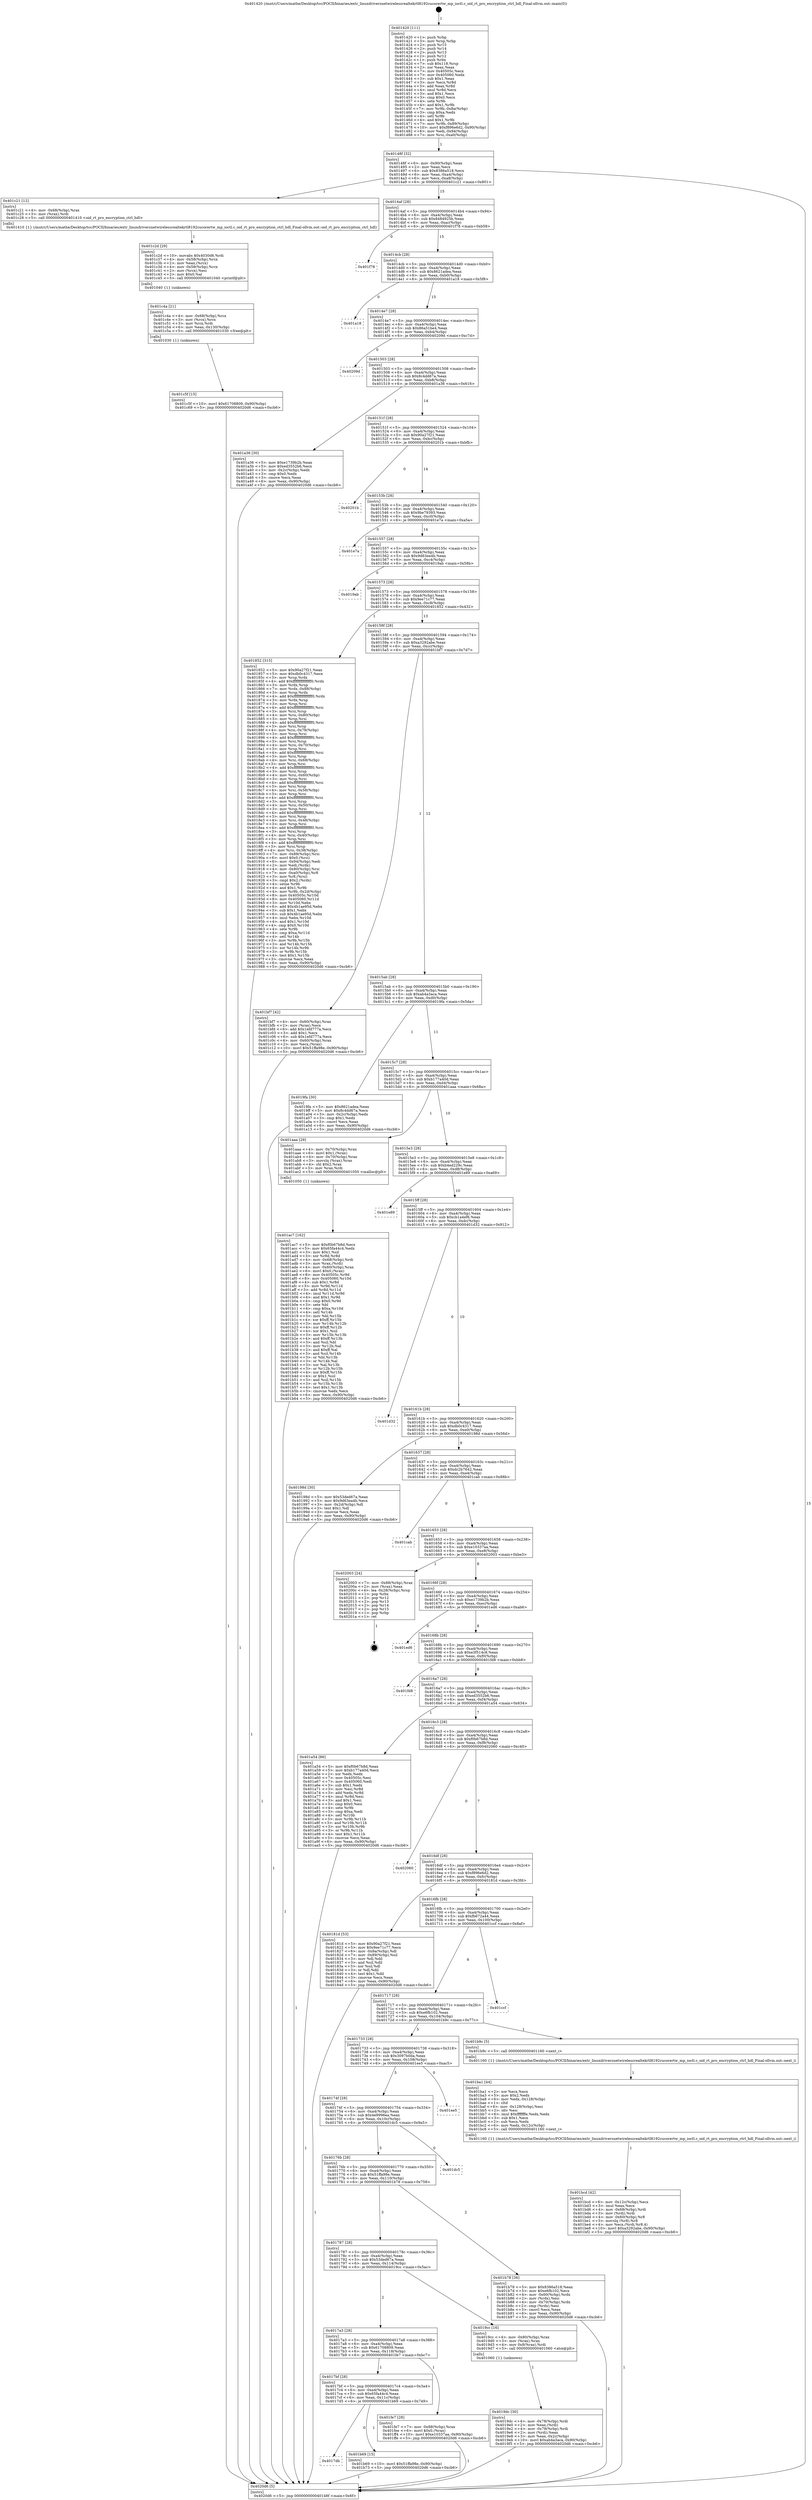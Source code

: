 digraph "0x401420" {
  label = "0x401420 (/mnt/c/Users/mathe/Desktop/tcc/POCII/binaries/extr_linuxdriversnetwirelessrealtekrtl8192cucorertw_mp_ioctl.c_oid_rt_pro_encryption_ctrl_hdl_Final-ollvm.out::main(0))"
  labelloc = "t"
  node[shape=record]

  Entry [label="",width=0.3,height=0.3,shape=circle,fillcolor=black,style=filled]
  "0x40148f" [label="{
     0x40148f [32]\l
     | [instrs]\l
     &nbsp;&nbsp;0x40148f \<+6\>: mov -0x90(%rbp),%eax\l
     &nbsp;&nbsp;0x401495 \<+2\>: mov %eax,%ecx\l
     &nbsp;&nbsp;0x401497 \<+6\>: sub $0x8386a518,%ecx\l
     &nbsp;&nbsp;0x40149d \<+6\>: mov %eax,-0xa4(%rbp)\l
     &nbsp;&nbsp;0x4014a3 \<+6\>: mov %ecx,-0xa8(%rbp)\l
     &nbsp;&nbsp;0x4014a9 \<+6\>: je 0000000000401c21 \<main+0x801\>\l
  }"]
  "0x401c21" [label="{
     0x401c21 [12]\l
     | [instrs]\l
     &nbsp;&nbsp;0x401c21 \<+4\>: mov -0x68(%rbp),%rax\l
     &nbsp;&nbsp;0x401c25 \<+3\>: mov (%rax),%rdi\l
     &nbsp;&nbsp;0x401c28 \<+5\>: call 0000000000401410 \<oid_rt_pro_encryption_ctrl_hdl\>\l
     | [calls]\l
     &nbsp;&nbsp;0x401410 \{1\} (/mnt/c/Users/mathe/Desktop/tcc/POCII/binaries/extr_linuxdriversnetwirelessrealtekrtl8192cucorertw_mp_ioctl.c_oid_rt_pro_encryption_ctrl_hdl_Final-ollvm.out::oid_rt_pro_encryption_ctrl_hdl)\l
  }"]
  "0x4014af" [label="{
     0x4014af [28]\l
     | [instrs]\l
     &nbsp;&nbsp;0x4014af \<+5\>: jmp 00000000004014b4 \<main+0x94\>\l
     &nbsp;&nbsp;0x4014b4 \<+6\>: mov -0xa4(%rbp),%eax\l
     &nbsp;&nbsp;0x4014ba \<+5\>: sub $0x8484925b,%eax\l
     &nbsp;&nbsp;0x4014bf \<+6\>: mov %eax,-0xac(%rbp)\l
     &nbsp;&nbsp;0x4014c5 \<+6\>: je 0000000000401f78 \<main+0xb58\>\l
  }"]
  Exit [label="",width=0.3,height=0.3,shape=circle,fillcolor=black,style=filled,peripheries=2]
  "0x401f78" [label="{
     0x401f78\l
  }", style=dashed]
  "0x4014cb" [label="{
     0x4014cb [28]\l
     | [instrs]\l
     &nbsp;&nbsp;0x4014cb \<+5\>: jmp 00000000004014d0 \<main+0xb0\>\l
     &nbsp;&nbsp;0x4014d0 \<+6\>: mov -0xa4(%rbp),%eax\l
     &nbsp;&nbsp;0x4014d6 \<+5\>: sub $0x8621adea,%eax\l
     &nbsp;&nbsp;0x4014db \<+6\>: mov %eax,-0xb0(%rbp)\l
     &nbsp;&nbsp;0x4014e1 \<+6\>: je 0000000000401a18 \<main+0x5f8\>\l
  }"]
  "0x401c5f" [label="{
     0x401c5f [15]\l
     | [instrs]\l
     &nbsp;&nbsp;0x401c5f \<+10\>: movl $0x61708809,-0x90(%rbp)\l
     &nbsp;&nbsp;0x401c69 \<+5\>: jmp 00000000004020d6 \<main+0xcb6\>\l
  }"]
  "0x401a18" [label="{
     0x401a18\l
  }", style=dashed]
  "0x4014e7" [label="{
     0x4014e7 [28]\l
     | [instrs]\l
     &nbsp;&nbsp;0x4014e7 \<+5\>: jmp 00000000004014ec \<main+0xcc\>\l
     &nbsp;&nbsp;0x4014ec \<+6\>: mov -0xa4(%rbp),%eax\l
     &nbsp;&nbsp;0x4014f2 \<+5\>: sub $0x86a51be4,%eax\l
     &nbsp;&nbsp;0x4014f7 \<+6\>: mov %eax,-0xb4(%rbp)\l
     &nbsp;&nbsp;0x4014fd \<+6\>: je 000000000040209d \<main+0xc7d\>\l
  }"]
  "0x401c4a" [label="{
     0x401c4a [21]\l
     | [instrs]\l
     &nbsp;&nbsp;0x401c4a \<+4\>: mov -0x68(%rbp),%rcx\l
     &nbsp;&nbsp;0x401c4e \<+3\>: mov (%rcx),%rcx\l
     &nbsp;&nbsp;0x401c51 \<+3\>: mov %rcx,%rdi\l
     &nbsp;&nbsp;0x401c54 \<+6\>: mov %eax,-0x130(%rbp)\l
     &nbsp;&nbsp;0x401c5a \<+5\>: call 0000000000401030 \<free@plt\>\l
     | [calls]\l
     &nbsp;&nbsp;0x401030 \{1\} (unknown)\l
  }"]
  "0x40209d" [label="{
     0x40209d\l
  }", style=dashed]
  "0x401503" [label="{
     0x401503 [28]\l
     | [instrs]\l
     &nbsp;&nbsp;0x401503 \<+5\>: jmp 0000000000401508 \<main+0xe8\>\l
     &nbsp;&nbsp;0x401508 \<+6\>: mov -0xa4(%rbp),%eax\l
     &nbsp;&nbsp;0x40150e \<+5\>: sub $0x8c4dd67a,%eax\l
     &nbsp;&nbsp;0x401513 \<+6\>: mov %eax,-0xb8(%rbp)\l
     &nbsp;&nbsp;0x401519 \<+6\>: je 0000000000401a36 \<main+0x616\>\l
  }"]
  "0x401c2d" [label="{
     0x401c2d [29]\l
     | [instrs]\l
     &nbsp;&nbsp;0x401c2d \<+10\>: movabs $0x4030d6,%rdi\l
     &nbsp;&nbsp;0x401c37 \<+4\>: mov -0x58(%rbp),%rcx\l
     &nbsp;&nbsp;0x401c3b \<+2\>: mov %eax,(%rcx)\l
     &nbsp;&nbsp;0x401c3d \<+4\>: mov -0x58(%rbp),%rcx\l
     &nbsp;&nbsp;0x401c41 \<+2\>: mov (%rcx),%esi\l
     &nbsp;&nbsp;0x401c43 \<+2\>: mov $0x0,%al\l
     &nbsp;&nbsp;0x401c45 \<+5\>: call 0000000000401040 \<printf@plt\>\l
     | [calls]\l
     &nbsp;&nbsp;0x401040 \{1\} (unknown)\l
  }"]
  "0x401a36" [label="{
     0x401a36 [30]\l
     | [instrs]\l
     &nbsp;&nbsp;0x401a36 \<+5\>: mov $0xe1739b2b,%eax\l
     &nbsp;&nbsp;0x401a3b \<+5\>: mov $0xed3552b6,%ecx\l
     &nbsp;&nbsp;0x401a40 \<+3\>: mov -0x2c(%rbp),%edx\l
     &nbsp;&nbsp;0x401a43 \<+3\>: cmp $0x0,%edx\l
     &nbsp;&nbsp;0x401a46 \<+3\>: cmove %ecx,%eax\l
     &nbsp;&nbsp;0x401a49 \<+6\>: mov %eax,-0x90(%rbp)\l
     &nbsp;&nbsp;0x401a4f \<+5\>: jmp 00000000004020d6 \<main+0xcb6\>\l
  }"]
  "0x40151f" [label="{
     0x40151f [28]\l
     | [instrs]\l
     &nbsp;&nbsp;0x40151f \<+5\>: jmp 0000000000401524 \<main+0x104\>\l
     &nbsp;&nbsp;0x401524 \<+6\>: mov -0xa4(%rbp),%eax\l
     &nbsp;&nbsp;0x40152a \<+5\>: sub $0x90a27f21,%eax\l
     &nbsp;&nbsp;0x40152f \<+6\>: mov %eax,-0xbc(%rbp)\l
     &nbsp;&nbsp;0x401535 \<+6\>: je 000000000040201b \<main+0xbfb\>\l
  }"]
  "0x401bcd" [label="{
     0x401bcd [42]\l
     | [instrs]\l
     &nbsp;&nbsp;0x401bcd \<+6\>: mov -0x12c(%rbp),%ecx\l
     &nbsp;&nbsp;0x401bd3 \<+3\>: imul %eax,%ecx\l
     &nbsp;&nbsp;0x401bd6 \<+4\>: mov -0x68(%rbp),%rdi\l
     &nbsp;&nbsp;0x401bda \<+3\>: mov (%rdi),%rdi\l
     &nbsp;&nbsp;0x401bdd \<+4\>: mov -0x60(%rbp),%r8\l
     &nbsp;&nbsp;0x401be1 \<+3\>: movslq (%r8),%r8\l
     &nbsp;&nbsp;0x401be4 \<+4\>: mov %ecx,(%rdi,%r8,4)\l
     &nbsp;&nbsp;0x401be8 \<+10\>: movl $0xa3292abe,-0x90(%rbp)\l
     &nbsp;&nbsp;0x401bf2 \<+5\>: jmp 00000000004020d6 \<main+0xcb6\>\l
  }"]
  "0x40201b" [label="{
     0x40201b\l
  }", style=dashed]
  "0x40153b" [label="{
     0x40153b [28]\l
     | [instrs]\l
     &nbsp;&nbsp;0x40153b \<+5\>: jmp 0000000000401540 \<main+0x120\>\l
     &nbsp;&nbsp;0x401540 \<+6\>: mov -0xa4(%rbp),%eax\l
     &nbsp;&nbsp;0x401546 \<+5\>: sub $0x9be79393,%eax\l
     &nbsp;&nbsp;0x40154b \<+6\>: mov %eax,-0xc0(%rbp)\l
     &nbsp;&nbsp;0x401551 \<+6\>: je 0000000000401e7a \<main+0xa5a\>\l
  }"]
  "0x401ba1" [label="{
     0x401ba1 [44]\l
     | [instrs]\l
     &nbsp;&nbsp;0x401ba1 \<+2\>: xor %ecx,%ecx\l
     &nbsp;&nbsp;0x401ba3 \<+5\>: mov $0x2,%edx\l
     &nbsp;&nbsp;0x401ba8 \<+6\>: mov %edx,-0x128(%rbp)\l
     &nbsp;&nbsp;0x401bae \<+1\>: cltd\l
     &nbsp;&nbsp;0x401baf \<+6\>: mov -0x128(%rbp),%esi\l
     &nbsp;&nbsp;0x401bb5 \<+2\>: idiv %esi\l
     &nbsp;&nbsp;0x401bb7 \<+6\>: imul $0xfffffffe,%edx,%edx\l
     &nbsp;&nbsp;0x401bbd \<+3\>: sub $0x1,%ecx\l
     &nbsp;&nbsp;0x401bc0 \<+2\>: sub %ecx,%edx\l
     &nbsp;&nbsp;0x401bc2 \<+6\>: mov %edx,-0x12c(%rbp)\l
     &nbsp;&nbsp;0x401bc8 \<+5\>: call 0000000000401160 \<next_i\>\l
     | [calls]\l
     &nbsp;&nbsp;0x401160 \{1\} (/mnt/c/Users/mathe/Desktop/tcc/POCII/binaries/extr_linuxdriversnetwirelessrealtekrtl8192cucorertw_mp_ioctl.c_oid_rt_pro_encryption_ctrl_hdl_Final-ollvm.out::next_i)\l
  }"]
  "0x401e7a" [label="{
     0x401e7a\l
  }", style=dashed]
  "0x401557" [label="{
     0x401557 [28]\l
     | [instrs]\l
     &nbsp;&nbsp;0x401557 \<+5\>: jmp 000000000040155c \<main+0x13c\>\l
     &nbsp;&nbsp;0x40155c \<+6\>: mov -0xa4(%rbp),%eax\l
     &nbsp;&nbsp;0x401562 \<+5\>: sub $0x9d63ea4b,%eax\l
     &nbsp;&nbsp;0x401567 \<+6\>: mov %eax,-0xc4(%rbp)\l
     &nbsp;&nbsp;0x40156d \<+6\>: je 00000000004019ab \<main+0x58b\>\l
  }"]
  "0x4017db" [label="{
     0x4017db\l
  }", style=dashed]
  "0x4019ab" [label="{
     0x4019ab\l
  }", style=dashed]
  "0x401573" [label="{
     0x401573 [28]\l
     | [instrs]\l
     &nbsp;&nbsp;0x401573 \<+5\>: jmp 0000000000401578 \<main+0x158\>\l
     &nbsp;&nbsp;0x401578 \<+6\>: mov -0xa4(%rbp),%eax\l
     &nbsp;&nbsp;0x40157e \<+5\>: sub $0x9ee71c77,%eax\l
     &nbsp;&nbsp;0x401583 \<+6\>: mov %eax,-0xc8(%rbp)\l
     &nbsp;&nbsp;0x401589 \<+6\>: je 0000000000401852 \<main+0x432\>\l
  }"]
  "0x401b69" [label="{
     0x401b69 [15]\l
     | [instrs]\l
     &nbsp;&nbsp;0x401b69 \<+10\>: movl $0x51ffa98e,-0x90(%rbp)\l
     &nbsp;&nbsp;0x401b73 \<+5\>: jmp 00000000004020d6 \<main+0xcb6\>\l
  }"]
  "0x401852" [label="{
     0x401852 [315]\l
     | [instrs]\l
     &nbsp;&nbsp;0x401852 \<+5\>: mov $0x90a27f21,%eax\l
     &nbsp;&nbsp;0x401857 \<+5\>: mov $0xdb0c4317,%ecx\l
     &nbsp;&nbsp;0x40185c \<+3\>: mov %rsp,%rdx\l
     &nbsp;&nbsp;0x40185f \<+4\>: add $0xfffffffffffffff0,%rdx\l
     &nbsp;&nbsp;0x401863 \<+3\>: mov %rdx,%rsp\l
     &nbsp;&nbsp;0x401866 \<+7\>: mov %rdx,-0x88(%rbp)\l
     &nbsp;&nbsp;0x40186d \<+3\>: mov %rsp,%rdx\l
     &nbsp;&nbsp;0x401870 \<+4\>: add $0xfffffffffffffff0,%rdx\l
     &nbsp;&nbsp;0x401874 \<+3\>: mov %rdx,%rsp\l
     &nbsp;&nbsp;0x401877 \<+3\>: mov %rsp,%rsi\l
     &nbsp;&nbsp;0x40187a \<+4\>: add $0xfffffffffffffff0,%rsi\l
     &nbsp;&nbsp;0x40187e \<+3\>: mov %rsi,%rsp\l
     &nbsp;&nbsp;0x401881 \<+4\>: mov %rsi,-0x80(%rbp)\l
     &nbsp;&nbsp;0x401885 \<+3\>: mov %rsp,%rsi\l
     &nbsp;&nbsp;0x401888 \<+4\>: add $0xfffffffffffffff0,%rsi\l
     &nbsp;&nbsp;0x40188c \<+3\>: mov %rsi,%rsp\l
     &nbsp;&nbsp;0x40188f \<+4\>: mov %rsi,-0x78(%rbp)\l
     &nbsp;&nbsp;0x401893 \<+3\>: mov %rsp,%rsi\l
     &nbsp;&nbsp;0x401896 \<+4\>: add $0xfffffffffffffff0,%rsi\l
     &nbsp;&nbsp;0x40189a \<+3\>: mov %rsi,%rsp\l
     &nbsp;&nbsp;0x40189d \<+4\>: mov %rsi,-0x70(%rbp)\l
     &nbsp;&nbsp;0x4018a1 \<+3\>: mov %rsp,%rsi\l
     &nbsp;&nbsp;0x4018a4 \<+4\>: add $0xfffffffffffffff0,%rsi\l
     &nbsp;&nbsp;0x4018a8 \<+3\>: mov %rsi,%rsp\l
     &nbsp;&nbsp;0x4018ab \<+4\>: mov %rsi,-0x68(%rbp)\l
     &nbsp;&nbsp;0x4018af \<+3\>: mov %rsp,%rsi\l
     &nbsp;&nbsp;0x4018b2 \<+4\>: add $0xfffffffffffffff0,%rsi\l
     &nbsp;&nbsp;0x4018b6 \<+3\>: mov %rsi,%rsp\l
     &nbsp;&nbsp;0x4018b9 \<+4\>: mov %rsi,-0x60(%rbp)\l
     &nbsp;&nbsp;0x4018bd \<+3\>: mov %rsp,%rsi\l
     &nbsp;&nbsp;0x4018c0 \<+4\>: add $0xfffffffffffffff0,%rsi\l
     &nbsp;&nbsp;0x4018c4 \<+3\>: mov %rsi,%rsp\l
     &nbsp;&nbsp;0x4018c7 \<+4\>: mov %rsi,-0x58(%rbp)\l
     &nbsp;&nbsp;0x4018cb \<+3\>: mov %rsp,%rsi\l
     &nbsp;&nbsp;0x4018ce \<+4\>: add $0xfffffffffffffff0,%rsi\l
     &nbsp;&nbsp;0x4018d2 \<+3\>: mov %rsi,%rsp\l
     &nbsp;&nbsp;0x4018d5 \<+4\>: mov %rsi,-0x50(%rbp)\l
     &nbsp;&nbsp;0x4018d9 \<+3\>: mov %rsp,%rsi\l
     &nbsp;&nbsp;0x4018dc \<+4\>: add $0xfffffffffffffff0,%rsi\l
     &nbsp;&nbsp;0x4018e0 \<+3\>: mov %rsi,%rsp\l
     &nbsp;&nbsp;0x4018e3 \<+4\>: mov %rsi,-0x48(%rbp)\l
     &nbsp;&nbsp;0x4018e7 \<+3\>: mov %rsp,%rsi\l
     &nbsp;&nbsp;0x4018ea \<+4\>: add $0xfffffffffffffff0,%rsi\l
     &nbsp;&nbsp;0x4018ee \<+3\>: mov %rsi,%rsp\l
     &nbsp;&nbsp;0x4018f1 \<+4\>: mov %rsi,-0x40(%rbp)\l
     &nbsp;&nbsp;0x4018f5 \<+3\>: mov %rsp,%rsi\l
     &nbsp;&nbsp;0x4018f8 \<+4\>: add $0xfffffffffffffff0,%rsi\l
     &nbsp;&nbsp;0x4018fc \<+3\>: mov %rsi,%rsp\l
     &nbsp;&nbsp;0x4018ff \<+4\>: mov %rsi,-0x38(%rbp)\l
     &nbsp;&nbsp;0x401903 \<+7\>: mov -0x88(%rbp),%rsi\l
     &nbsp;&nbsp;0x40190a \<+6\>: movl $0x0,(%rsi)\l
     &nbsp;&nbsp;0x401910 \<+6\>: mov -0x94(%rbp),%edi\l
     &nbsp;&nbsp;0x401916 \<+2\>: mov %edi,(%rdx)\l
     &nbsp;&nbsp;0x401918 \<+4\>: mov -0x80(%rbp),%rsi\l
     &nbsp;&nbsp;0x40191c \<+7\>: mov -0xa0(%rbp),%r8\l
     &nbsp;&nbsp;0x401923 \<+3\>: mov %r8,(%rsi)\l
     &nbsp;&nbsp;0x401926 \<+3\>: cmpl $0x2,(%rdx)\l
     &nbsp;&nbsp;0x401929 \<+4\>: setne %r9b\l
     &nbsp;&nbsp;0x40192d \<+4\>: and $0x1,%r9b\l
     &nbsp;&nbsp;0x401931 \<+4\>: mov %r9b,-0x2d(%rbp)\l
     &nbsp;&nbsp;0x401935 \<+8\>: mov 0x40505c,%r10d\l
     &nbsp;&nbsp;0x40193d \<+8\>: mov 0x405060,%r11d\l
     &nbsp;&nbsp;0x401945 \<+3\>: mov %r10d,%ebx\l
     &nbsp;&nbsp;0x401948 \<+6\>: add $0x4b1ae95d,%ebx\l
     &nbsp;&nbsp;0x40194e \<+3\>: sub $0x1,%ebx\l
     &nbsp;&nbsp;0x401951 \<+6\>: sub $0x4b1ae95d,%ebx\l
     &nbsp;&nbsp;0x401957 \<+4\>: imul %ebx,%r10d\l
     &nbsp;&nbsp;0x40195b \<+4\>: and $0x1,%r10d\l
     &nbsp;&nbsp;0x40195f \<+4\>: cmp $0x0,%r10d\l
     &nbsp;&nbsp;0x401963 \<+4\>: sete %r9b\l
     &nbsp;&nbsp;0x401967 \<+4\>: cmp $0xa,%r11d\l
     &nbsp;&nbsp;0x40196b \<+4\>: setl %r14b\l
     &nbsp;&nbsp;0x40196f \<+3\>: mov %r9b,%r15b\l
     &nbsp;&nbsp;0x401972 \<+3\>: and %r14b,%r15b\l
     &nbsp;&nbsp;0x401975 \<+3\>: xor %r14b,%r9b\l
     &nbsp;&nbsp;0x401978 \<+3\>: or %r9b,%r15b\l
     &nbsp;&nbsp;0x40197b \<+4\>: test $0x1,%r15b\l
     &nbsp;&nbsp;0x40197f \<+3\>: cmovne %ecx,%eax\l
     &nbsp;&nbsp;0x401982 \<+6\>: mov %eax,-0x90(%rbp)\l
     &nbsp;&nbsp;0x401988 \<+5\>: jmp 00000000004020d6 \<main+0xcb6\>\l
  }"]
  "0x40158f" [label="{
     0x40158f [28]\l
     | [instrs]\l
     &nbsp;&nbsp;0x40158f \<+5\>: jmp 0000000000401594 \<main+0x174\>\l
     &nbsp;&nbsp;0x401594 \<+6\>: mov -0xa4(%rbp),%eax\l
     &nbsp;&nbsp;0x40159a \<+5\>: sub $0xa3292abe,%eax\l
     &nbsp;&nbsp;0x40159f \<+6\>: mov %eax,-0xcc(%rbp)\l
     &nbsp;&nbsp;0x4015a5 \<+6\>: je 0000000000401bf7 \<main+0x7d7\>\l
  }"]
  "0x4017bf" [label="{
     0x4017bf [28]\l
     | [instrs]\l
     &nbsp;&nbsp;0x4017bf \<+5\>: jmp 00000000004017c4 \<main+0x3a4\>\l
     &nbsp;&nbsp;0x4017c4 \<+6\>: mov -0xa4(%rbp),%eax\l
     &nbsp;&nbsp;0x4017ca \<+5\>: sub $0x65fa44c4,%eax\l
     &nbsp;&nbsp;0x4017cf \<+6\>: mov %eax,-0x11c(%rbp)\l
     &nbsp;&nbsp;0x4017d5 \<+6\>: je 0000000000401b69 \<main+0x749\>\l
  }"]
  "0x401bf7" [label="{
     0x401bf7 [42]\l
     | [instrs]\l
     &nbsp;&nbsp;0x401bf7 \<+4\>: mov -0x60(%rbp),%rax\l
     &nbsp;&nbsp;0x401bfb \<+2\>: mov (%rax),%ecx\l
     &nbsp;&nbsp;0x401bfd \<+6\>: add $0x1efd777a,%ecx\l
     &nbsp;&nbsp;0x401c03 \<+3\>: add $0x1,%ecx\l
     &nbsp;&nbsp;0x401c06 \<+6\>: sub $0x1efd777a,%ecx\l
     &nbsp;&nbsp;0x401c0c \<+4\>: mov -0x60(%rbp),%rax\l
     &nbsp;&nbsp;0x401c10 \<+2\>: mov %ecx,(%rax)\l
     &nbsp;&nbsp;0x401c12 \<+10\>: movl $0x51ffa98e,-0x90(%rbp)\l
     &nbsp;&nbsp;0x401c1c \<+5\>: jmp 00000000004020d6 \<main+0xcb6\>\l
  }"]
  "0x4015ab" [label="{
     0x4015ab [28]\l
     | [instrs]\l
     &nbsp;&nbsp;0x4015ab \<+5\>: jmp 00000000004015b0 \<main+0x190\>\l
     &nbsp;&nbsp;0x4015b0 \<+6\>: mov -0xa4(%rbp),%eax\l
     &nbsp;&nbsp;0x4015b6 \<+5\>: sub $0xab4a3aca,%eax\l
     &nbsp;&nbsp;0x4015bb \<+6\>: mov %eax,-0xd0(%rbp)\l
     &nbsp;&nbsp;0x4015c1 \<+6\>: je 00000000004019fa \<main+0x5da\>\l
  }"]
  "0x401fe7" [label="{
     0x401fe7 [28]\l
     | [instrs]\l
     &nbsp;&nbsp;0x401fe7 \<+7\>: mov -0x88(%rbp),%rax\l
     &nbsp;&nbsp;0x401fee \<+6\>: movl $0x0,(%rax)\l
     &nbsp;&nbsp;0x401ff4 \<+10\>: movl $0xe10337aa,-0x90(%rbp)\l
     &nbsp;&nbsp;0x401ffe \<+5\>: jmp 00000000004020d6 \<main+0xcb6\>\l
  }"]
  "0x4019fa" [label="{
     0x4019fa [30]\l
     | [instrs]\l
     &nbsp;&nbsp;0x4019fa \<+5\>: mov $0x8621adea,%eax\l
     &nbsp;&nbsp;0x4019ff \<+5\>: mov $0x8c4dd67a,%ecx\l
     &nbsp;&nbsp;0x401a04 \<+3\>: mov -0x2c(%rbp),%edx\l
     &nbsp;&nbsp;0x401a07 \<+3\>: cmp $0x1,%edx\l
     &nbsp;&nbsp;0x401a0a \<+3\>: cmovl %ecx,%eax\l
     &nbsp;&nbsp;0x401a0d \<+6\>: mov %eax,-0x90(%rbp)\l
     &nbsp;&nbsp;0x401a13 \<+5\>: jmp 00000000004020d6 \<main+0xcb6\>\l
  }"]
  "0x4015c7" [label="{
     0x4015c7 [28]\l
     | [instrs]\l
     &nbsp;&nbsp;0x4015c7 \<+5\>: jmp 00000000004015cc \<main+0x1ac\>\l
     &nbsp;&nbsp;0x4015cc \<+6\>: mov -0xa4(%rbp),%eax\l
     &nbsp;&nbsp;0x4015d2 \<+5\>: sub $0xb177a40d,%eax\l
     &nbsp;&nbsp;0x4015d7 \<+6\>: mov %eax,-0xd4(%rbp)\l
     &nbsp;&nbsp;0x4015dd \<+6\>: je 0000000000401aaa \<main+0x68a\>\l
  }"]
  "0x401ac7" [label="{
     0x401ac7 [162]\l
     | [instrs]\l
     &nbsp;&nbsp;0x401ac7 \<+5\>: mov $0xf0b67b8d,%ecx\l
     &nbsp;&nbsp;0x401acc \<+5\>: mov $0x65fa44c4,%edx\l
     &nbsp;&nbsp;0x401ad1 \<+3\>: mov $0x1,%sil\l
     &nbsp;&nbsp;0x401ad4 \<+3\>: xor %r8d,%r8d\l
     &nbsp;&nbsp;0x401ad7 \<+4\>: mov -0x68(%rbp),%rdi\l
     &nbsp;&nbsp;0x401adb \<+3\>: mov %rax,(%rdi)\l
     &nbsp;&nbsp;0x401ade \<+4\>: mov -0x60(%rbp),%rax\l
     &nbsp;&nbsp;0x401ae2 \<+6\>: movl $0x0,(%rax)\l
     &nbsp;&nbsp;0x401ae8 \<+8\>: mov 0x40505c,%r9d\l
     &nbsp;&nbsp;0x401af0 \<+8\>: mov 0x405060,%r10d\l
     &nbsp;&nbsp;0x401af8 \<+4\>: sub $0x1,%r8d\l
     &nbsp;&nbsp;0x401afc \<+3\>: mov %r9d,%r11d\l
     &nbsp;&nbsp;0x401aff \<+3\>: add %r8d,%r11d\l
     &nbsp;&nbsp;0x401b02 \<+4\>: imul %r11d,%r9d\l
     &nbsp;&nbsp;0x401b06 \<+4\>: and $0x1,%r9d\l
     &nbsp;&nbsp;0x401b0a \<+4\>: cmp $0x0,%r9d\l
     &nbsp;&nbsp;0x401b0e \<+3\>: sete %bl\l
     &nbsp;&nbsp;0x401b11 \<+4\>: cmp $0xa,%r10d\l
     &nbsp;&nbsp;0x401b15 \<+4\>: setl %r14b\l
     &nbsp;&nbsp;0x401b19 \<+3\>: mov %bl,%r15b\l
     &nbsp;&nbsp;0x401b1c \<+4\>: xor $0xff,%r15b\l
     &nbsp;&nbsp;0x401b20 \<+3\>: mov %r14b,%r12b\l
     &nbsp;&nbsp;0x401b23 \<+4\>: xor $0xff,%r12b\l
     &nbsp;&nbsp;0x401b27 \<+4\>: xor $0x1,%sil\l
     &nbsp;&nbsp;0x401b2b \<+3\>: mov %r15b,%r13b\l
     &nbsp;&nbsp;0x401b2e \<+4\>: and $0xff,%r13b\l
     &nbsp;&nbsp;0x401b32 \<+3\>: and %sil,%bl\l
     &nbsp;&nbsp;0x401b35 \<+3\>: mov %r12b,%al\l
     &nbsp;&nbsp;0x401b38 \<+2\>: and $0xff,%al\l
     &nbsp;&nbsp;0x401b3a \<+3\>: and %sil,%r14b\l
     &nbsp;&nbsp;0x401b3d \<+3\>: or %bl,%r13b\l
     &nbsp;&nbsp;0x401b40 \<+3\>: or %r14b,%al\l
     &nbsp;&nbsp;0x401b43 \<+3\>: xor %al,%r13b\l
     &nbsp;&nbsp;0x401b46 \<+3\>: or %r12b,%r15b\l
     &nbsp;&nbsp;0x401b49 \<+4\>: xor $0xff,%r15b\l
     &nbsp;&nbsp;0x401b4d \<+4\>: or $0x1,%sil\l
     &nbsp;&nbsp;0x401b51 \<+3\>: and %sil,%r15b\l
     &nbsp;&nbsp;0x401b54 \<+3\>: or %r15b,%r13b\l
     &nbsp;&nbsp;0x401b57 \<+4\>: test $0x1,%r13b\l
     &nbsp;&nbsp;0x401b5b \<+3\>: cmovne %edx,%ecx\l
     &nbsp;&nbsp;0x401b5e \<+6\>: mov %ecx,-0x90(%rbp)\l
     &nbsp;&nbsp;0x401b64 \<+5\>: jmp 00000000004020d6 \<main+0xcb6\>\l
  }"]
  "0x401aaa" [label="{
     0x401aaa [29]\l
     | [instrs]\l
     &nbsp;&nbsp;0x401aaa \<+4\>: mov -0x70(%rbp),%rax\l
     &nbsp;&nbsp;0x401aae \<+6\>: movl $0x1,(%rax)\l
     &nbsp;&nbsp;0x401ab4 \<+4\>: mov -0x70(%rbp),%rax\l
     &nbsp;&nbsp;0x401ab8 \<+3\>: movslq (%rax),%rax\l
     &nbsp;&nbsp;0x401abb \<+4\>: shl $0x2,%rax\l
     &nbsp;&nbsp;0x401abf \<+3\>: mov %rax,%rdi\l
     &nbsp;&nbsp;0x401ac2 \<+5\>: call 0000000000401050 \<malloc@plt\>\l
     | [calls]\l
     &nbsp;&nbsp;0x401050 \{1\} (unknown)\l
  }"]
  "0x4015e3" [label="{
     0x4015e3 [28]\l
     | [instrs]\l
     &nbsp;&nbsp;0x4015e3 \<+5\>: jmp 00000000004015e8 \<main+0x1c8\>\l
     &nbsp;&nbsp;0x4015e8 \<+6\>: mov -0xa4(%rbp),%eax\l
     &nbsp;&nbsp;0x4015ee \<+5\>: sub $0xb4ed229c,%eax\l
     &nbsp;&nbsp;0x4015f3 \<+6\>: mov %eax,-0xd8(%rbp)\l
     &nbsp;&nbsp;0x4015f9 \<+6\>: je 0000000000401e89 \<main+0xa69\>\l
  }"]
  "0x4019dc" [label="{
     0x4019dc [30]\l
     | [instrs]\l
     &nbsp;&nbsp;0x4019dc \<+4\>: mov -0x78(%rbp),%rdi\l
     &nbsp;&nbsp;0x4019e0 \<+2\>: mov %eax,(%rdi)\l
     &nbsp;&nbsp;0x4019e2 \<+4\>: mov -0x78(%rbp),%rdi\l
     &nbsp;&nbsp;0x4019e6 \<+2\>: mov (%rdi),%eax\l
     &nbsp;&nbsp;0x4019e8 \<+3\>: mov %eax,-0x2c(%rbp)\l
     &nbsp;&nbsp;0x4019eb \<+10\>: movl $0xab4a3aca,-0x90(%rbp)\l
     &nbsp;&nbsp;0x4019f5 \<+5\>: jmp 00000000004020d6 \<main+0xcb6\>\l
  }"]
  "0x401e89" [label="{
     0x401e89\l
  }", style=dashed]
  "0x4015ff" [label="{
     0x4015ff [28]\l
     | [instrs]\l
     &nbsp;&nbsp;0x4015ff \<+5\>: jmp 0000000000401604 \<main+0x1e4\>\l
     &nbsp;&nbsp;0x401604 \<+6\>: mov -0xa4(%rbp),%eax\l
     &nbsp;&nbsp;0x40160a \<+5\>: sub $0xcb1a4ef6,%eax\l
     &nbsp;&nbsp;0x40160f \<+6\>: mov %eax,-0xdc(%rbp)\l
     &nbsp;&nbsp;0x401615 \<+6\>: je 0000000000401d32 \<main+0x912\>\l
  }"]
  "0x4017a3" [label="{
     0x4017a3 [28]\l
     | [instrs]\l
     &nbsp;&nbsp;0x4017a3 \<+5\>: jmp 00000000004017a8 \<main+0x388\>\l
     &nbsp;&nbsp;0x4017a8 \<+6\>: mov -0xa4(%rbp),%eax\l
     &nbsp;&nbsp;0x4017ae \<+5\>: sub $0x61708809,%eax\l
     &nbsp;&nbsp;0x4017b3 \<+6\>: mov %eax,-0x118(%rbp)\l
     &nbsp;&nbsp;0x4017b9 \<+6\>: je 0000000000401fe7 \<main+0xbc7\>\l
  }"]
  "0x401d32" [label="{
     0x401d32\l
  }", style=dashed]
  "0x40161b" [label="{
     0x40161b [28]\l
     | [instrs]\l
     &nbsp;&nbsp;0x40161b \<+5\>: jmp 0000000000401620 \<main+0x200\>\l
     &nbsp;&nbsp;0x401620 \<+6\>: mov -0xa4(%rbp),%eax\l
     &nbsp;&nbsp;0x401626 \<+5\>: sub $0xdb0c4317,%eax\l
     &nbsp;&nbsp;0x40162b \<+6\>: mov %eax,-0xe0(%rbp)\l
     &nbsp;&nbsp;0x401631 \<+6\>: je 000000000040198d \<main+0x56d\>\l
  }"]
  "0x4019cc" [label="{
     0x4019cc [16]\l
     | [instrs]\l
     &nbsp;&nbsp;0x4019cc \<+4\>: mov -0x80(%rbp),%rax\l
     &nbsp;&nbsp;0x4019d0 \<+3\>: mov (%rax),%rax\l
     &nbsp;&nbsp;0x4019d3 \<+4\>: mov 0x8(%rax),%rdi\l
     &nbsp;&nbsp;0x4019d7 \<+5\>: call 0000000000401060 \<atoi@plt\>\l
     | [calls]\l
     &nbsp;&nbsp;0x401060 \{1\} (unknown)\l
  }"]
  "0x40198d" [label="{
     0x40198d [30]\l
     | [instrs]\l
     &nbsp;&nbsp;0x40198d \<+5\>: mov $0x53ded67a,%eax\l
     &nbsp;&nbsp;0x401992 \<+5\>: mov $0x9d63ea4b,%ecx\l
     &nbsp;&nbsp;0x401997 \<+3\>: mov -0x2d(%rbp),%dl\l
     &nbsp;&nbsp;0x40199a \<+3\>: test $0x1,%dl\l
     &nbsp;&nbsp;0x40199d \<+3\>: cmovne %ecx,%eax\l
     &nbsp;&nbsp;0x4019a0 \<+6\>: mov %eax,-0x90(%rbp)\l
     &nbsp;&nbsp;0x4019a6 \<+5\>: jmp 00000000004020d6 \<main+0xcb6\>\l
  }"]
  "0x401637" [label="{
     0x401637 [28]\l
     | [instrs]\l
     &nbsp;&nbsp;0x401637 \<+5\>: jmp 000000000040163c \<main+0x21c\>\l
     &nbsp;&nbsp;0x40163c \<+6\>: mov -0xa4(%rbp),%eax\l
     &nbsp;&nbsp;0x401642 \<+5\>: sub $0xdc2b7642,%eax\l
     &nbsp;&nbsp;0x401647 \<+6\>: mov %eax,-0xe4(%rbp)\l
     &nbsp;&nbsp;0x40164d \<+6\>: je 0000000000401cab \<main+0x88b\>\l
  }"]
  "0x401787" [label="{
     0x401787 [28]\l
     | [instrs]\l
     &nbsp;&nbsp;0x401787 \<+5\>: jmp 000000000040178c \<main+0x36c\>\l
     &nbsp;&nbsp;0x40178c \<+6\>: mov -0xa4(%rbp),%eax\l
     &nbsp;&nbsp;0x401792 \<+5\>: sub $0x53ded67a,%eax\l
     &nbsp;&nbsp;0x401797 \<+6\>: mov %eax,-0x114(%rbp)\l
     &nbsp;&nbsp;0x40179d \<+6\>: je 00000000004019cc \<main+0x5ac\>\l
  }"]
  "0x401cab" [label="{
     0x401cab\l
  }", style=dashed]
  "0x401653" [label="{
     0x401653 [28]\l
     | [instrs]\l
     &nbsp;&nbsp;0x401653 \<+5\>: jmp 0000000000401658 \<main+0x238\>\l
     &nbsp;&nbsp;0x401658 \<+6\>: mov -0xa4(%rbp),%eax\l
     &nbsp;&nbsp;0x40165e \<+5\>: sub $0xe10337aa,%eax\l
     &nbsp;&nbsp;0x401663 \<+6\>: mov %eax,-0xe8(%rbp)\l
     &nbsp;&nbsp;0x401669 \<+6\>: je 0000000000402003 \<main+0xbe3\>\l
  }"]
  "0x401b78" [label="{
     0x401b78 [36]\l
     | [instrs]\l
     &nbsp;&nbsp;0x401b78 \<+5\>: mov $0x8386a518,%eax\l
     &nbsp;&nbsp;0x401b7d \<+5\>: mov $0xe6fb102,%ecx\l
     &nbsp;&nbsp;0x401b82 \<+4\>: mov -0x60(%rbp),%rdx\l
     &nbsp;&nbsp;0x401b86 \<+2\>: mov (%rdx),%esi\l
     &nbsp;&nbsp;0x401b88 \<+4\>: mov -0x70(%rbp),%rdx\l
     &nbsp;&nbsp;0x401b8c \<+2\>: cmp (%rdx),%esi\l
     &nbsp;&nbsp;0x401b8e \<+3\>: cmovl %ecx,%eax\l
     &nbsp;&nbsp;0x401b91 \<+6\>: mov %eax,-0x90(%rbp)\l
     &nbsp;&nbsp;0x401b97 \<+5\>: jmp 00000000004020d6 \<main+0xcb6\>\l
  }"]
  "0x402003" [label="{
     0x402003 [24]\l
     | [instrs]\l
     &nbsp;&nbsp;0x402003 \<+7\>: mov -0x88(%rbp),%rax\l
     &nbsp;&nbsp;0x40200a \<+2\>: mov (%rax),%eax\l
     &nbsp;&nbsp;0x40200c \<+4\>: lea -0x28(%rbp),%rsp\l
     &nbsp;&nbsp;0x402010 \<+1\>: pop %rbx\l
     &nbsp;&nbsp;0x402011 \<+2\>: pop %r12\l
     &nbsp;&nbsp;0x402013 \<+2\>: pop %r13\l
     &nbsp;&nbsp;0x402015 \<+2\>: pop %r14\l
     &nbsp;&nbsp;0x402017 \<+2\>: pop %r15\l
     &nbsp;&nbsp;0x402019 \<+1\>: pop %rbp\l
     &nbsp;&nbsp;0x40201a \<+1\>: ret\l
  }"]
  "0x40166f" [label="{
     0x40166f [28]\l
     | [instrs]\l
     &nbsp;&nbsp;0x40166f \<+5\>: jmp 0000000000401674 \<main+0x254\>\l
     &nbsp;&nbsp;0x401674 \<+6\>: mov -0xa4(%rbp),%eax\l
     &nbsp;&nbsp;0x40167a \<+5\>: sub $0xe1739b2b,%eax\l
     &nbsp;&nbsp;0x40167f \<+6\>: mov %eax,-0xec(%rbp)\l
     &nbsp;&nbsp;0x401685 \<+6\>: je 0000000000401ed6 \<main+0xab6\>\l
  }"]
  "0x40176b" [label="{
     0x40176b [28]\l
     | [instrs]\l
     &nbsp;&nbsp;0x40176b \<+5\>: jmp 0000000000401770 \<main+0x350\>\l
     &nbsp;&nbsp;0x401770 \<+6\>: mov -0xa4(%rbp),%eax\l
     &nbsp;&nbsp;0x401776 \<+5\>: sub $0x51ffa98e,%eax\l
     &nbsp;&nbsp;0x40177b \<+6\>: mov %eax,-0x110(%rbp)\l
     &nbsp;&nbsp;0x401781 \<+6\>: je 0000000000401b78 \<main+0x758\>\l
  }"]
  "0x401ed6" [label="{
     0x401ed6\l
  }", style=dashed]
  "0x40168b" [label="{
     0x40168b [28]\l
     | [instrs]\l
     &nbsp;&nbsp;0x40168b \<+5\>: jmp 0000000000401690 \<main+0x270\>\l
     &nbsp;&nbsp;0x401690 \<+6\>: mov -0xa4(%rbp),%eax\l
     &nbsp;&nbsp;0x401696 \<+5\>: sub $0xe3f514c8,%eax\l
     &nbsp;&nbsp;0x40169b \<+6\>: mov %eax,-0xf0(%rbp)\l
     &nbsp;&nbsp;0x4016a1 \<+6\>: je 0000000000401fd8 \<main+0xbb8\>\l
  }"]
  "0x401dc5" [label="{
     0x401dc5\l
  }", style=dashed]
  "0x401fd8" [label="{
     0x401fd8\l
  }", style=dashed]
  "0x4016a7" [label="{
     0x4016a7 [28]\l
     | [instrs]\l
     &nbsp;&nbsp;0x4016a7 \<+5\>: jmp 00000000004016ac \<main+0x28c\>\l
     &nbsp;&nbsp;0x4016ac \<+6\>: mov -0xa4(%rbp),%eax\l
     &nbsp;&nbsp;0x4016b2 \<+5\>: sub $0xed3552b6,%eax\l
     &nbsp;&nbsp;0x4016b7 \<+6\>: mov %eax,-0xf4(%rbp)\l
     &nbsp;&nbsp;0x4016bd \<+6\>: je 0000000000401a54 \<main+0x634\>\l
  }"]
  "0x40174f" [label="{
     0x40174f [28]\l
     | [instrs]\l
     &nbsp;&nbsp;0x40174f \<+5\>: jmp 0000000000401754 \<main+0x334\>\l
     &nbsp;&nbsp;0x401754 \<+6\>: mov -0xa4(%rbp),%eax\l
     &nbsp;&nbsp;0x40175a \<+5\>: sub $0x4e9996ea,%eax\l
     &nbsp;&nbsp;0x40175f \<+6\>: mov %eax,-0x10c(%rbp)\l
     &nbsp;&nbsp;0x401765 \<+6\>: je 0000000000401dc5 \<main+0x9a5\>\l
  }"]
  "0x401a54" [label="{
     0x401a54 [86]\l
     | [instrs]\l
     &nbsp;&nbsp;0x401a54 \<+5\>: mov $0xf0b67b8d,%eax\l
     &nbsp;&nbsp;0x401a59 \<+5\>: mov $0xb177a40d,%ecx\l
     &nbsp;&nbsp;0x401a5e \<+2\>: xor %edx,%edx\l
     &nbsp;&nbsp;0x401a60 \<+7\>: mov 0x40505c,%esi\l
     &nbsp;&nbsp;0x401a67 \<+7\>: mov 0x405060,%edi\l
     &nbsp;&nbsp;0x401a6e \<+3\>: sub $0x1,%edx\l
     &nbsp;&nbsp;0x401a71 \<+3\>: mov %esi,%r8d\l
     &nbsp;&nbsp;0x401a74 \<+3\>: add %edx,%r8d\l
     &nbsp;&nbsp;0x401a77 \<+4\>: imul %r8d,%esi\l
     &nbsp;&nbsp;0x401a7b \<+3\>: and $0x1,%esi\l
     &nbsp;&nbsp;0x401a7e \<+3\>: cmp $0x0,%esi\l
     &nbsp;&nbsp;0x401a81 \<+4\>: sete %r9b\l
     &nbsp;&nbsp;0x401a85 \<+3\>: cmp $0xa,%edi\l
     &nbsp;&nbsp;0x401a88 \<+4\>: setl %r10b\l
     &nbsp;&nbsp;0x401a8c \<+3\>: mov %r9b,%r11b\l
     &nbsp;&nbsp;0x401a8f \<+3\>: and %r10b,%r11b\l
     &nbsp;&nbsp;0x401a92 \<+3\>: xor %r10b,%r9b\l
     &nbsp;&nbsp;0x401a95 \<+3\>: or %r9b,%r11b\l
     &nbsp;&nbsp;0x401a98 \<+4\>: test $0x1,%r11b\l
     &nbsp;&nbsp;0x401a9c \<+3\>: cmovne %ecx,%eax\l
     &nbsp;&nbsp;0x401a9f \<+6\>: mov %eax,-0x90(%rbp)\l
     &nbsp;&nbsp;0x401aa5 \<+5\>: jmp 00000000004020d6 \<main+0xcb6\>\l
  }"]
  "0x4016c3" [label="{
     0x4016c3 [28]\l
     | [instrs]\l
     &nbsp;&nbsp;0x4016c3 \<+5\>: jmp 00000000004016c8 \<main+0x2a8\>\l
     &nbsp;&nbsp;0x4016c8 \<+6\>: mov -0xa4(%rbp),%eax\l
     &nbsp;&nbsp;0x4016ce \<+5\>: sub $0xf0b67b8d,%eax\l
     &nbsp;&nbsp;0x4016d3 \<+6\>: mov %eax,-0xf8(%rbp)\l
     &nbsp;&nbsp;0x4016d9 \<+6\>: je 0000000000402060 \<main+0xc40\>\l
  }"]
  "0x401ee5" [label="{
     0x401ee5\l
  }", style=dashed]
  "0x402060" [label="{
     0x402060\l
  }", style=dashed]
  "0x4016df" [label="{
     0x4016df [28]\l
     | [instrs]\l
     &nbsp;&nbsp;0x4016df \<+5\>: jmp 00000000004016e4 \<main+0x2c4\>\l
     &nbsp;&nbsp;0x4016e4 \<+6\>: mov -0xa4(%rbp),%eax\l
     &nbsp;&nbsp;0x4016ea \<+5\>: sub $0xf896e6d2,%eax\l
     &nbsp;&nbsp;0x4016ef \<+6\>: mov %eax,-0xfc(%rbp)\l
     &nbsp;&nbsp;0x4016f5 \<+6\>: je 000000000040181d \<main+0x3fd\>\l
  }"]
  "0x401733" [label="{
     0x401733 [28]\l
     | [instrs]\l
     &nbsp;&nbsp;0x401733 \<+5\>: jmp 0000000000401738 \<main+0x318\>\l
     &nbsp;&nbsp;0x401738 \<+6\>: mov -0xa4(%rbp),%eax\l
     &nbsp;&nbsp;0x40173e \<+5\>: sub $0x3097b0da,%eax\l
     &nbsp;&nbsp;0x401743 \<+6\>: mov %eax,-0x108(%rbp)\l
     &nbsp;&nbsp;0x401749 \<+6\>: je 0000000000401ee5 \<main+0xac5\>\l
  }"]
  "0x40181d" [label="{
     0x40181d [53]\l
     | [instrs]\l
     &nbsp;&nbsp;0x40181d \<+5\>: mov $0x90a27f21,%eax\l
     &nbsp;&nbsp;0x401822 \<+5\>: mov $0x9ee71c77,%ecx\l
     &nbsp;&nbsp;0x401827 \<+6\>: mov -0x8a(%rbp),%dl\l
     &nbsp;&nbsp;0x40182d \<+7\>: mov -0x89(%rbp),%sil\l
     &nbsp;&nbsp;0x401834 \<+3\>: mov %dl,%dil\l
     &nbsp;&nbsp;0x401837 \<+3\>: and %sil,%dil\l
     &nbsp;&nbsp;0x40183a \<+3\>: xor %sil,%dl\l
     &nbsp;&nbsp;0x40183d \<+3\>: or %dl,%dil\l
     &nbsp;&nbsp;0x401840 \<+4\>: test $0x1,%dil\l
     &nbsp;&nbsp;0x401844 \<+3\>: cmovne %ecx,%eax\l
     &nbsp;&nbsp;0x401847 \<+6\>: mov %eax,-0x90(%rbp)\l
     &nbsp;&nbsp;0x40184d \<+5\>: jmp 00000000004020d6 \<main+0xcb6\>\l
  }"]
  "0x4016fb" [label="{
     0x4016fb [28]\l
     | [instrs]\l
     &nbsp;&nbsp;0x4016fb \<+5\>: jmp 0000000000401700 \<main+0x2e0\>\l
     &nbsp;&nbsp;0x401700 \<+6\>: mov -0xa4(%rbp),%eax\l
     &nbsp;&nbsp;0x401706 \<+5\>: sub $0xfb672a44,%eax\l
     &nbsp;&nbsp;0x40170b \<+6\>: mov %eax,-0x100(%rbp)\l
     &nbsp;&nbsp;0x401711 \<+6\>: je 0000000000401ccf \<main+0x8af\>\l
  }"]
  "0x4020d6" [label="{
     0x4020d6 [5]\l
     | [instrs]\l
     &nbsp;&nbsp;0x4020d6 \<+5\>: jmp 000000000040148f \<main+0x6f\>\l
  }"]
  "0x401420" [label="{
     0x401420 [111]\l
     | [instrs]\l
     &nbsp;&nbsp;0x401420 \<+1\>: push %rbp\l
     &nbsp;&nbsp;0x401421 \<+3\>: mov %rsp,%rbp\l
     &nbsp;&nbsp;0x401424 \<+2\>: push %r15\l
     &nbsp;&nbsp;0x401426 \<+2\>: push %r14\l
     &nbsp;&nbsp;0x401428 \<+2\>: push %r13\l
     &nbsp;&nbsp;0x40142a \<+2\>: push %r12\l
     &nbsp;&nbsp;0x40142c \<+1\>: push %rbx\l
     &nbsp;&nbsp;0x40142d \<+7\>: sub $0x118,%rsp\l
     &nbsp;&nbsp;0x401434 \<+2\>: xor %eax,%eax\l
     &nbsp;&nbsp;0x401436 \<+7\>: mov 0x40505c,%ecx\l
     &nbsp;&nbsp;0x40143d \<+7\>: mov 0x405060,%edx\l
     &nbsp;&nbsp;0x401444 \<+3\>: sub $0x1,%eax\l
     &nbsp;&nbsp;0x401447 \<+3\>: mov %ecx,%r8d\l
     &nbsp;&nbsp;0x40144a \<+3\>: add %eax,%r8d\l
     &nbsp;&nbsp;0x40144d \<+4\>: imul %r8d,%ecx\l
     &nbsp;&nbsp;0x401451 \<+3\>: and $0x1,%ecx\l
     &nbsp;&nbsp;0x401454 \<+3\>: cmp $0x0,%ecx\l
     &nbsp;&nbsp;0x401457 \<+4\>: sete %r9b\l
     &nbsp;&nbsp;0x40145b \<+4\>: and $0x1,%r9b\l
     &nbsp;&nbsp;0x40145f \<+7\>: mov %r9b,-0x8a(%rbp)\l
     &nbsp;&nbsp;0x401466 \<+3\>: cmp $0xa,%edx\l
     &nbsp;&nbsp;0x401469 \<+4\>: setl %r9b\l
     &nbsp;&nbsp;0x40146d \<+4\>: and $0x1,%r9b\l
     &nbsp;&nbsp;0x401471 \<+7\>: mov %r9b,-0x89(%rbp)\l
     &nbsp;&nbsp;0x401478 \<+10\>: movl $0xf896e6d2,-0x90(%rbp)\l
     &nbsp;&nbsp;0x401482 \<+6\>: mov %edi,-0x94(%rbp)\l
     &nbsp;&nbsp;0x401488 \<+7\>: mov %rsi,-0xa0(%rbp)\l
  }"]
  "0x401b9c" [label="{
     0x401b9c [5]\l
     | [instrs]\l
     &nbsp;&nbsp;0x401b9c \<+5\>: call 0000000000401160 \<next_i\>\l
     | [calls]\l
     &nbsp;&nbsp;0x401160 \{1\} (/mnt/c/Users/mathe/Desktop/tcc/POCII/binaries/extr_linuxdriversnetwirelessrealtekrtl8192cucorertw_mp_ioctl.c_oid_rt_pro_encryption_ctrl_hdl_Final-ollvm.out::next_i)\l
  }"]
  "0x401717" [label="{
     0x401717 [28]\l
     | [instrs]\l
     &nbsp;&nbsp;0x401717 \<+5\>: jmp 000000000040171c \<main+0x2fc\>\l
     &nbsp;&nbsp;0x40171c \<+6\>: mov -0xa4(%rbp),%eax\l
     &nbsp;&nbsp;0x401722 \<+5\>: sub $0xe6fb102,%eax\l
     &nbsp;&nbsp;0x401727 \<+6\>: mov %eax,-0x104(%rbp)\l
     &nbsp;&nbsp;0x40172d \<+6\>: je 0000000000401b9c \<main+0x77c\>\l
  }"]
  "0x401ccf" [label="{
     0x401ccf\l
  }", style=dashed]
  Entry -> "0x401420" [label=" 1"]
  "0x40148f" -> "0x401c21" [label=" 1"]
  "0x40148f" -> "0x4014af" [label=" 15"]
  "0x402003" -> Exit [label=" 1"]
  "0x4014af" -> "0x401f78" [label=" 0"]
  "0x4014af" -> "0x4014cb" [label=" 15"]
  "0x401fe7" -> "0x4020d6" [label=" 1"]
  "0x4014cb" -> "0x401a18" [label=" 0"]
  "0x4014cb" -> "0x4014e7" [label=" 15"]
  "0x401c5f" -> "0x4020d6" [label=" 1"]
  "0x4014e7" -> "0x40209d" [label=" 0"]
  "0x4014e7" -> "0x401503" [label=" 15"]
  "0x401c4a" -> "0x401c5f" [label=" 1"]
  "0x401503" -> "0x401a36" [label=" 1"]
  "0x401503" -> "0x40151f" [label=" 14"]
  "0x401c2d" -> "0x401c4a" [label=" 1"]
  "0x40151f" -> "0x40201b" [label=" 0"]
  "0x40151f" -> "0x40153b" [label=" 14"]
  "0x401c21" -> "0x401c2d" [label=" 1"]
  "0x40153b" -> "0x401e7a" [label=" 0"]
  "0x40153b" -> "0x401557" [label=" 14"]
  "0x401bf7" -> "0x4020d6" [label=" 1"]
  "0x401557" -> "0x4019ab" [label=" 0"]
  "0x401557" -> "0x401573" [label=" 14"]
  "0x401bcd" -> "0x4020d6" [label=" 1"]
  "0x401573" -> "0x401852" [label=" 1"]
  "0x401573" -> "0x40158f" [label=" 13"]
  "0x401ba1" -> "0x401bcd" [label=" 1"]
  "0x40158f" -> "0x401bf7" [label=" 1"]
  "0x40158f" -> "0x4015ab" [label=" 12"]
  "0x401b78" -> "0x4020d6" [label=" 2"]
  "0x4015ab" -> "0x4019fa" [label=" 1"]
  "0x4015ab" -> "0x4015c7" [label=" 11"]
  "0x401b69" -> "0x4020d6" [label=" 1"]
  "0x4015c7" -> "0x401aaa" [label=" 1"]
  "0x4015c7" -> "0x4015e3" [label=" 10"]
  "0x4017bf" -> "0x401b69" [label=" 1"]
  "0x4015e3" -> "0x401e89" [label=" 0"]
  "0x4015e3" -> "0x4015ff" [label=" 10"]
  "0x401b9c" -> "0x401ba1" [label=" 1"]
  "0x4015ff" -> "0x401d32" [label=" 0"]
  "0x4015ff" -> "0x40161b" [label=" 10"]
  "0x4017a3" -> "0x4017bf" [label=" 1"]
  "0x40161b" -> "0x40198d" [label=" 1"]
  "0x40161b" -> "0x401637" [label=" 9"]
  "0x4017a3" -> "0x401fe7" [label=" 1"]
  "0x401637" -> "0x401cab" [label=" 0"]
  "0x401637" -> "0x401653" [label=" 9"]
  "0x401ac7" -> "0x4020d6" [label=" 1"]
  "0x401653" -> "0x402003" [label=" 1"]
  "0x401653" -> "0x40166f" [label=" 8"]
  "0x401aaa" -> "0x401ac7" [label=" 1"]
  "0x40166f" -> "0x401ed6" [label=" 0"]
  "0x40166f" -> "0x40168b" [label=" 8"]
  "0x401a36" -> "0x4020d6" [label=" 1"]
  "0x40168b" -> "0x401fd8" [label=" 0"]
  "0x40168b" -> "0x4016a7" [label=" 8"]
  "0x4019fa" -> "0x4020d6" [label=" 1"]
  "0x4016a7" -> "0x401a54" [label=" 1"]
  "0x4016a7" -> "0x4016c3" [label=" 7"]
  "0x4019cc" -> "0x4019dc" [label=" 1"]
  "0x4016c3" -> "0x402060" [label=" 0"]
  "0x4016c3" -> "0x4016df" [label=" 7"]
  "0x401787" -> "0x4017a3" [label=" 2"]
  "0x4016df" -> "0x40181d" [label=" 1"]
  "0x4016df" -> "0x4016fb" [label=" 6"]
  "0x40181d" -> "0x4020d6" [label=" 1"]
  "0x401420" -> "0x40148f" [label=" 1"]
  "0x4020d6" -> "0x40148f" [label=" 15"]
  "0x4017bf" -> "0x4017db" [label=" 0"]
  "0x401852" -> "0x4020d6" [label=" 1"]
  "0x40198d" -> "0x4020d6" [label=" 1"]
  "0x40176b" -> "0x401787" [label=" 3"]
  "0x4016fb" -> "0x401ccf" [label=" 0"]
  "0x4016fb" -> "0x401717" [label=" 6"]
  "0x40176b" -> "0x401b78" [label=" 2"]
  "0x401717" -> "0x401b9c" [label=" 1"]
  "0x401717" -> "0x401733" [label=" 5"]
  "0x401787" -> "0x4019cc" [label=" 1"]
  "0x401733" -> "0x401ee5" [label=" 0"]
  "0x401733" -> "0x40174f" [label=" 5"]
  "0x4019dc" -> "0x4020d6" [label=" 1"]
  "0x40174f" -> "0x401dc5" [label=" 0"]
  "0x40174f" -> "0x40176b" [label=" 5"]
  "0x401a54" -> "0x4020d6" [label=" 1"]
}
